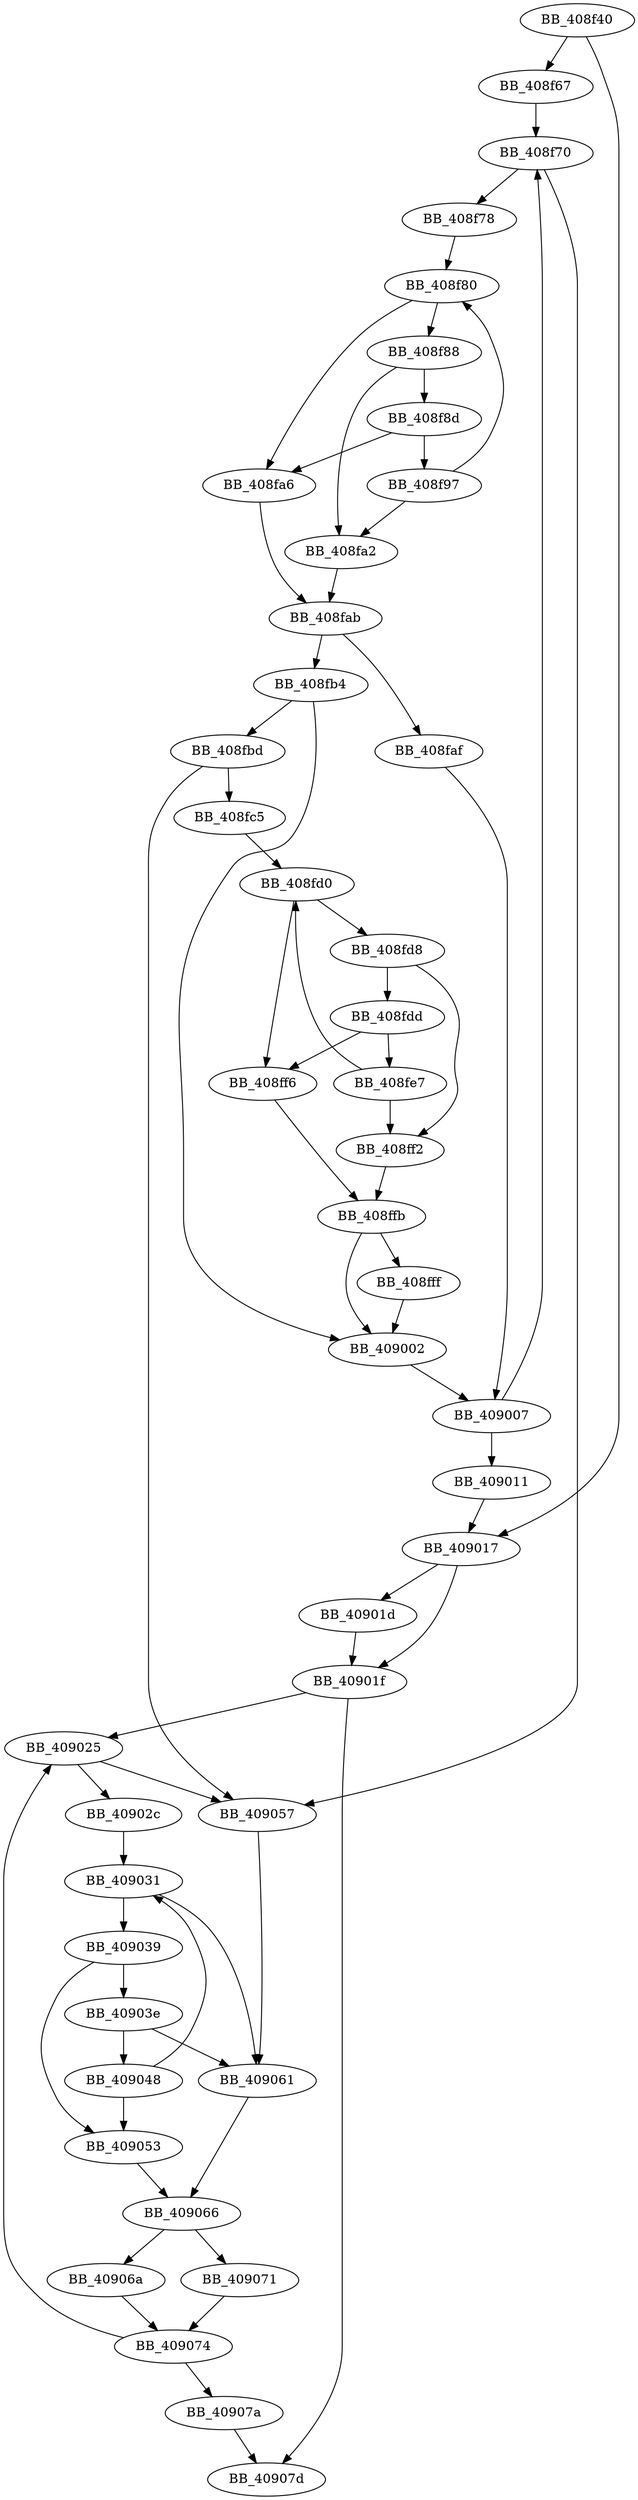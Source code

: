 DiGraph sub_408F40{
BB_408f40->BB_408f67
BB_408f40->BB_409017
BB_408f67->BB_408f70
BB_408f70->BB_408f78
BB_408f70->BB_409057
BB_408f78->BB_408f80
BB_408f80->BB_408f88
BB_408f80->BB_408fa6
BB_408f88->BB_408f8d
BB_408f88->BB_408fa2
BB_408f8d->BB_408f97
BB_408f8d->BB_408fa6
BB_408f97->BB_408f80
BB_408f97->BB_408fa2
BB_408fa2->BB_408fab
BB_408fa6->BB_408fab
BB_408fab->BB_408faf
BB_408fab->BB_408fb4
BB_408faf->BB_409007
BB_408fb4->BB_408fbd
BB_408fb4->BB_409002
BB_408fbd->BB_408fc5
BB_408fbd->BB_409057
BB_408fc5->BB_408fd0
BB_408fd0->BB_408fd8
BB_408fd0->BB_408ff6
BB_408fd8->BB_408fdd
BB_408fd8->BB_408ff2
BB_408fdd->BB_408fe7
BB_408fdd->BB_408ff6
BB_408fe7->BB_408fd0
BB_408fe7->BB_408ff2
BB_408ff2->BB_408ffb
BB_408ff6->BB_408ffb
BB_408ffb->BB_408fff
BB_408ffb->BB_409002
BB_408fff->BB_409002
BB_409002->BB_409007
BB_409007->BB_408f70
BB_409007->BB_409011
BB_409011->BB_409017
BB_409017->BB_40901d
BB_409017->BB_40901f
BB_40901d->BB_40901f
BB_40901f->BB_409025
BB_40901f->BB_40907d
BB_409025->BB_40902c
BB_409025->BB_409057
BB_40902c->BB_409031
BB_409031->BB_409039
BB_409031->BB_409061
BB_409039->BB_40903e
BB_409039->BB_409053
BB_40903e->BB_409048
BB_40903e->BB_409061
BB_409048->BB_409031
BB_409048->BB_409053
BB_409053->BB_409066
BB_409057->BB_409061
BB_409061->BB_409066
BB_409066->BB_40906a
BB_409066->BB_409071
BB_40906a->BB_409074
BB_409071->BB_409074
BB_409074->BB_409025
BB_409074->BB_40907a
BB_40907a->BB_40907d
}
